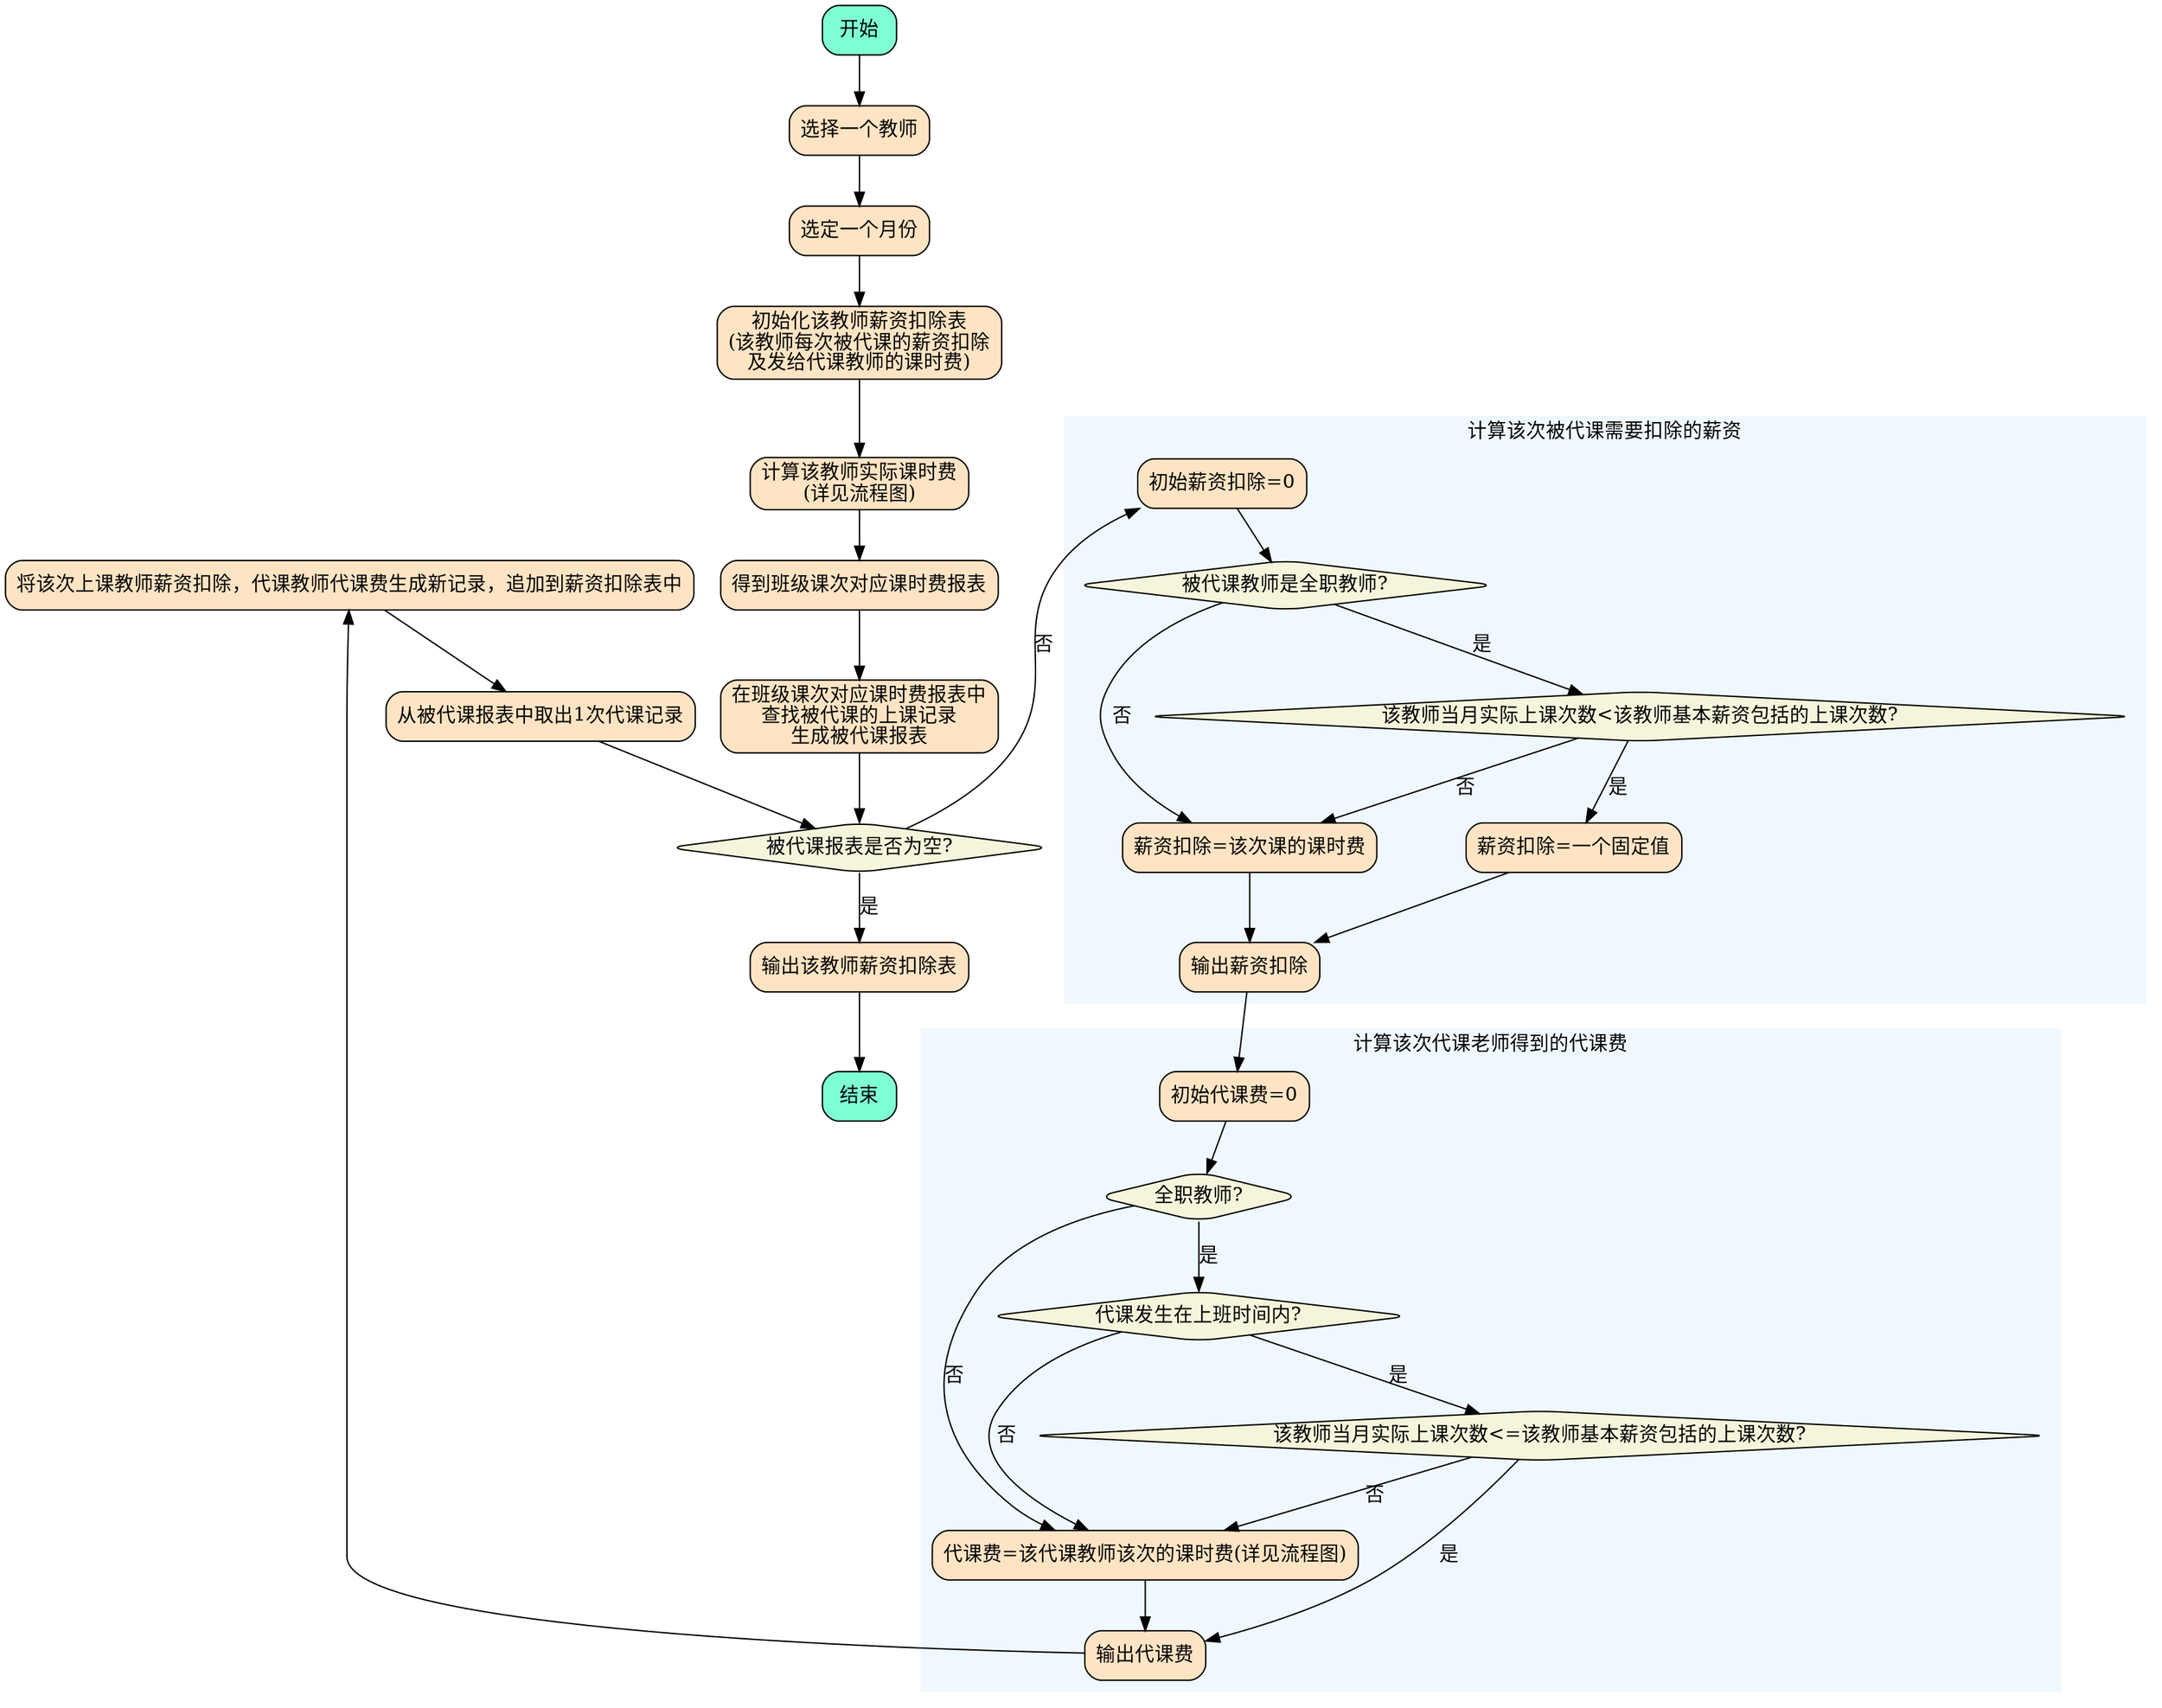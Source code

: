 digraph {
    node [shape="box", style="rounded,filled", fillcolor="aquamarine"]
        start[label="开始"];
        end[label="结束"];

    node [shape="box", style="rounded,filled", fillcolor="bisque"]
        s1[label="选择一个教师"];
        s2[label="选定一个月份"];
        s3[label="初始化该教师薪资扣除表\n(该教师每次被代课的薪资扣除\n及发给代课教师的课时费)"];
        s4[label="计算该教师实际课时费\n(详见流程图)"];
        s5[label="得到班级课次对应课时费报表"];
        s6[label="在班级课次对应课时费报表中\n查找被代课的上课记录\n生成被代课报表"];
        s7[label="将该次上课教师薪资扣除，代课教师代课费生成新记录，追加到薪资扣除表中"];
        s8[label="输出该教师薪资扣除表"];
        s9[label="从被代课报表中取出1次代课记录"];

    node [shape="diamond", style="rounded,filled", fillcolor="beige"]
        c1[label="被代课报表是否为空?"];

    subgraph cluster1 {
        label="计算该次被代课需要扣除的薪资";
        style="filled";
        color="aliceblue";

        node [shape="box", style="rounded,filled", fillcolor="bisque"]
            sub1_s1[label="初始薪资扣除=0"];
            sub1_s2[label="薪资扣除=该次课的课时费"];
            sub1_s3[label="薪资扣除=一个固定值"];
            sub1_s4[label="输出薪资扣除"];

        node [shape="diamond", style="rounded,filled", fillcolor="beige"]
            sub1_c1[label="被代课教师是全职教师?"];
            sub1_c2[label="该教师当月实际上课次数<该教师基本薪资包括的上课次数?"];
    }

    subgraph cluster2 {
        label="计算该次代课老师得到的代课费"
        style="filled";
        color="aliceblue";

        node [shape="box", style="rounded,filled", fillcolor="bisque"]
            sub2_s1[label="初始代课费=0"];
            sub2_s2[label="代课费=该代课教师该次的课时费(详见流程图)"];
            sub2_s3[label="输出代课费"];

        node [shape="diamond", style="rounded,filled", fillcolor="beige"]
            sub2_c1[label="全职教师?"];
            sub2_c2[label="代课发生在上班时间内?"];
            sub2_c3[label="该教师当月实际上课次数<=该教师基本薪资包括的上课次数?"]
    }

    {rank=max end}

    // Main
    start -> s1 -> s2 -> s3 -> s4 -> s5 -> s6 -> c1;

    c1 -> s8[label="是"];
    c1 -> sub1_s1[label="否"];

    // Sub graph 1
    sub1_s1 -> sub1_c1;

    sub1_c1 -> sub1_c2[label="是"];
    sub1_c1 -> sub1_s2[label="否"];

    sub1_c2 -> sub1_s3[label="是"];
    sub1_c2 -> sub1_s2[label="否"];

    sub1_s2 -> sub1_s4;
    sub1_s3 -> sub1_s4;

    sub1_s4 -> sub2_s1;

    // Sub graph 2
    sub2_s1 -> sub2_c1;

    sub2_c1 -> sub2_c2[label="是"];
    sub2_c1 -> sub2_s2[label="否"];

    sub2_c2 -> sub2_c3[label="是"];
    sub2_c2 -> sub2_s2[label="否"];

    sub2_c3 -> sub2_s3[label="是"];
    sub2_c3 -> sub2_s2[label="否"];

    sub2_s2 -> sub2_s3;
    sub2_s3 -> s7;

    s7 -> s9 -> c1;

    s8 -> end;
}
